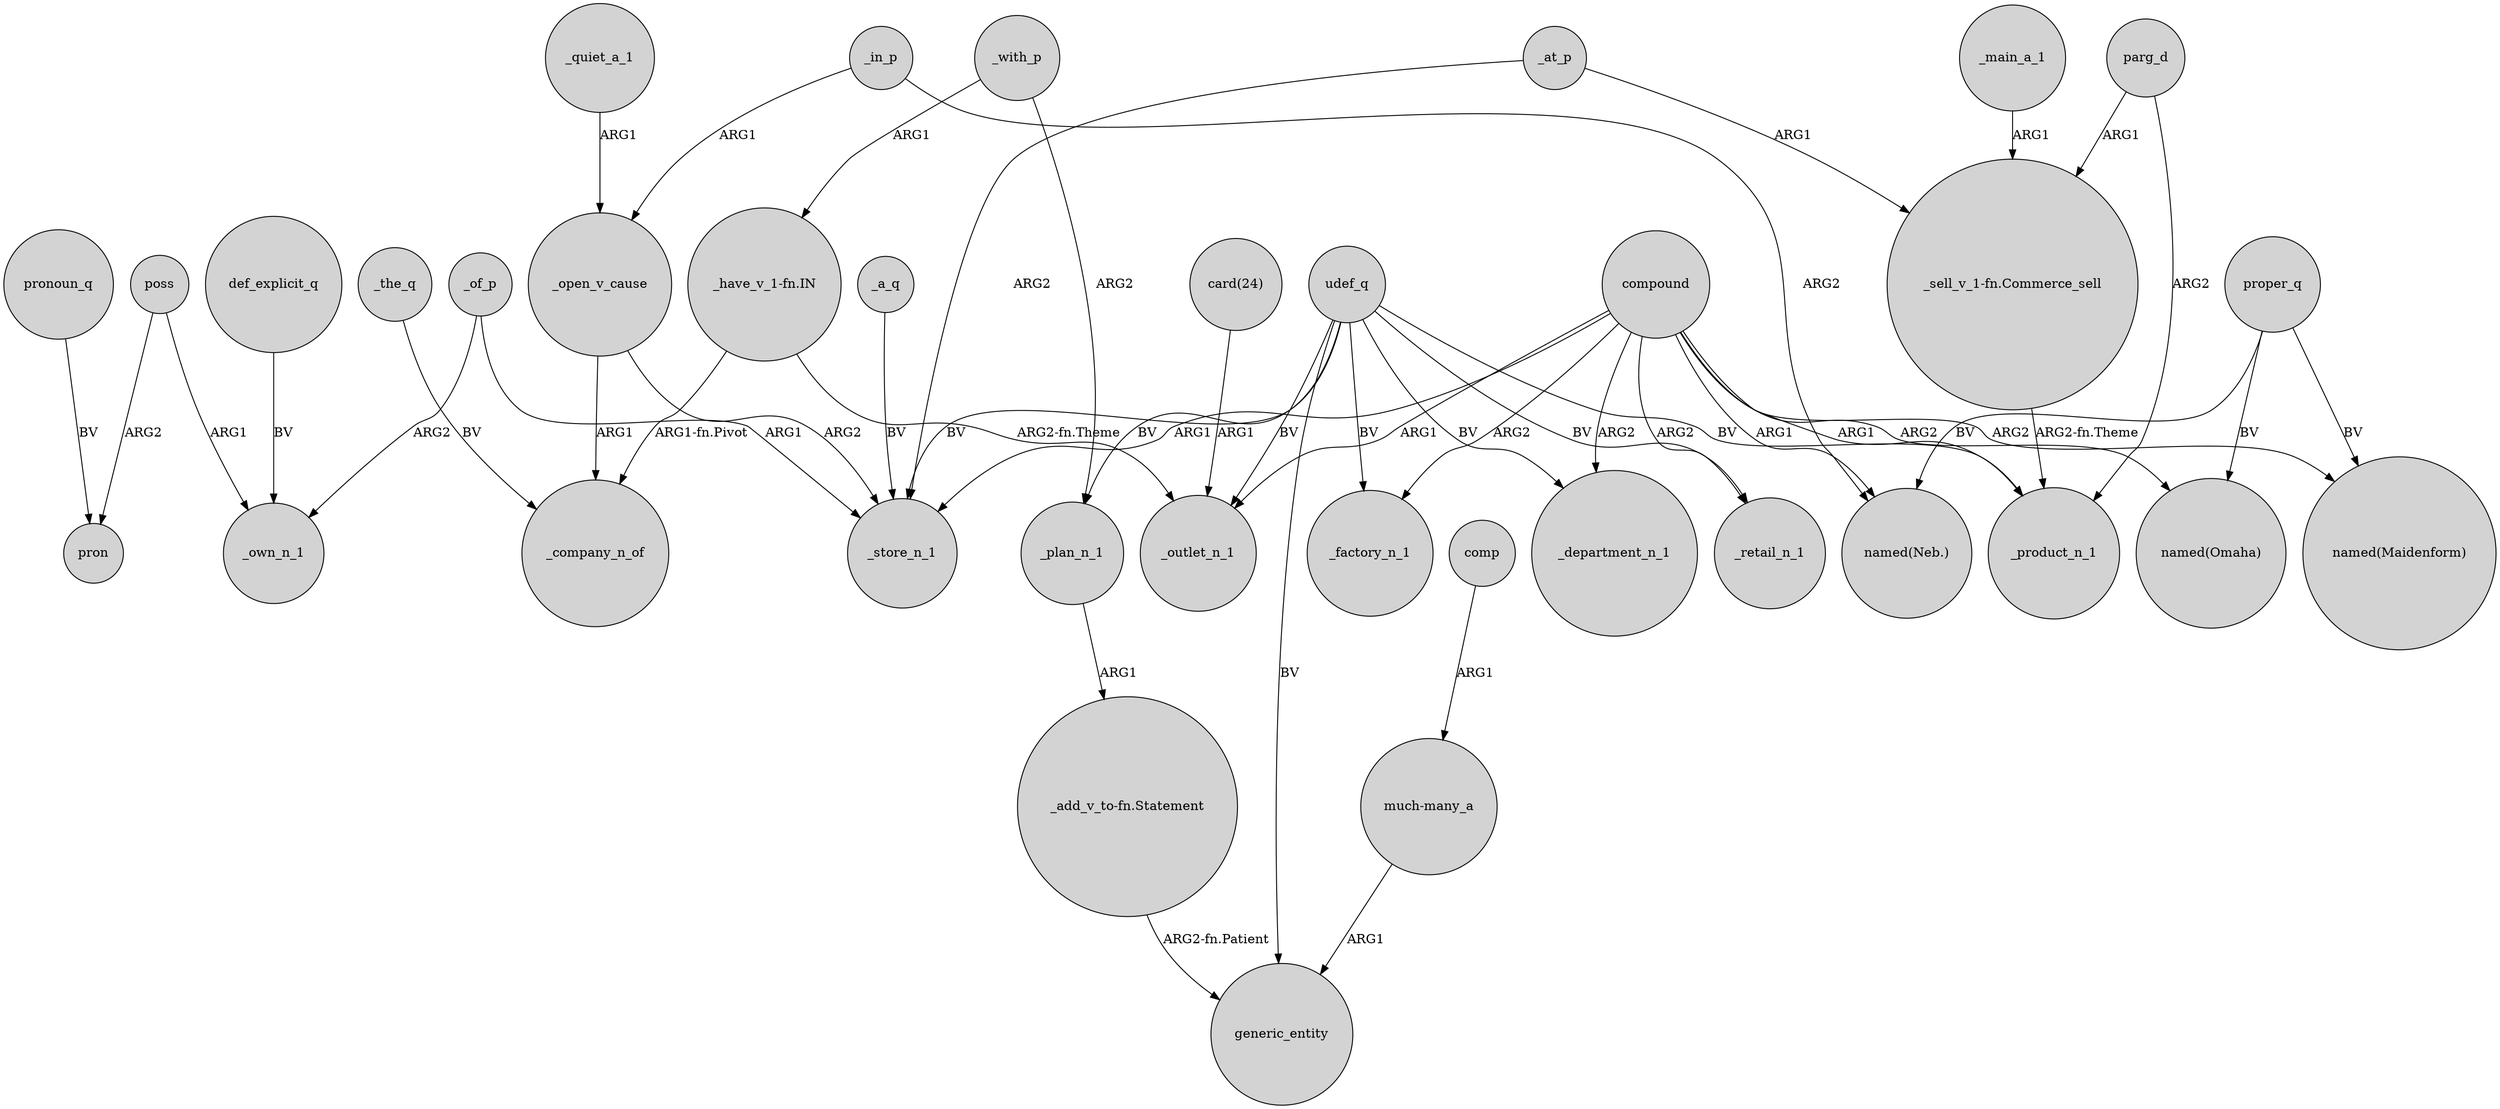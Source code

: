 digraph {
	node [shape=circle style=filled]
	udef_q -> _department_n_1 [label=BV]
	compound -> _product_n_1 [label=ARG1]
	proper_q -> "named(Maidenform)" [label=BV]
	parg_d -> _product_n_1 [label=ARG2]
	_of_p -> _own_n_1 [label=ARG2]
	_with_p -> _plan_n_1 [label=ARG2]
	udef_q -> generic_entity [label=BV]
	_a_q -> _store_n_1 [label=BV]
	compound -> _store_n_1 [label=ARG1]
	poss -> pron [label=ARG2]
	proper_q -> "named(Omaha)" [label=BV]
	compound -> "named(Omaha)" [label=ARG2]
	"much-many_a" -> generic_entity [label=ARG1]
	_with_p -> "_have_v_1-fn.IN" [label=ARG1]
	compound -> _retail_n_1 [label=ARG2]
	_at_p -> _store_n_1 [label=ARG2]
	"_add_v_to-fn.Statement" -> generic_entity [label="ARG2-fn.Patient"]
	parg_d -> "_sell_v_1-fn.Commerce_sell" [label=ARG1]
	compound -> _department_n_1 [label=ARG2]
	compound -> "named(Neb.)" [label=ARG1]
	_open_v_cause -> _company_n_of [label=ARG1]
	def_explicit_q -> _own_n_1 [label=BV]
	_of_p -> _store_n_1 [label=ARG1]
	_the_q -> _company_n_of [label=BV]
	poss -> _own_n_1 [label=ARG1]
	compound -> _factory_n_1 [label=ARG2]
	pronoun_q -> pron [label=BV]
	udef_q -> _factory_n_1 [label=BV]
	"_have_v_1-fn.IN" -> _outlet_n_1 [label="ARG2-fn.Theme"]
	comp -> "much-many_a" [label=ARG1]
	"card(24)" -> _outlet_n_1 [label=ARG1]
	"_sell_v_1-fn.Commerce_sell" -> _product_n_1 [label="ARG2-fn.Theme"]
	udef_q -> _plan_n_1 [label=BV]
	compound -> _outlet_n_1 [label=ARG1]
	_open_v_cause -> _store_n_1 [label=ARG2]
	_quiet_a_1 -> _open_v_cause [label=ARG1]
	_in_p -> "named(Neb.)" [label=ARG2]
	udef_q -> _product_n_1 [label=BV]
	udef_q -> _retail_n_1 [label=BV]
	_in_p -> _open_v_cause [label=ARG1]
	compound -> "named(Maidenform)" [label=ARG2]
	_plan_n_1 -> "_add_v_to-fn.Statement" [label=ARG1]
	"_have_v_1-fn.IN" -> _company_n_of [label="ARG1-fn.Pivot"]
	_at_p -> "_sell_v_1-fn.Commerce_sell" [label=ARG1]
	_main_a_1 -> "_sell_v_1-fn.Commerce_sell" [label=ARG1]
	udef_q -> _store_n_1 [label=BV]
	udef_q -> _outlet_n_1 [label=BV]
	proper_q -> "named(Neb.)" [label=BV]
}
